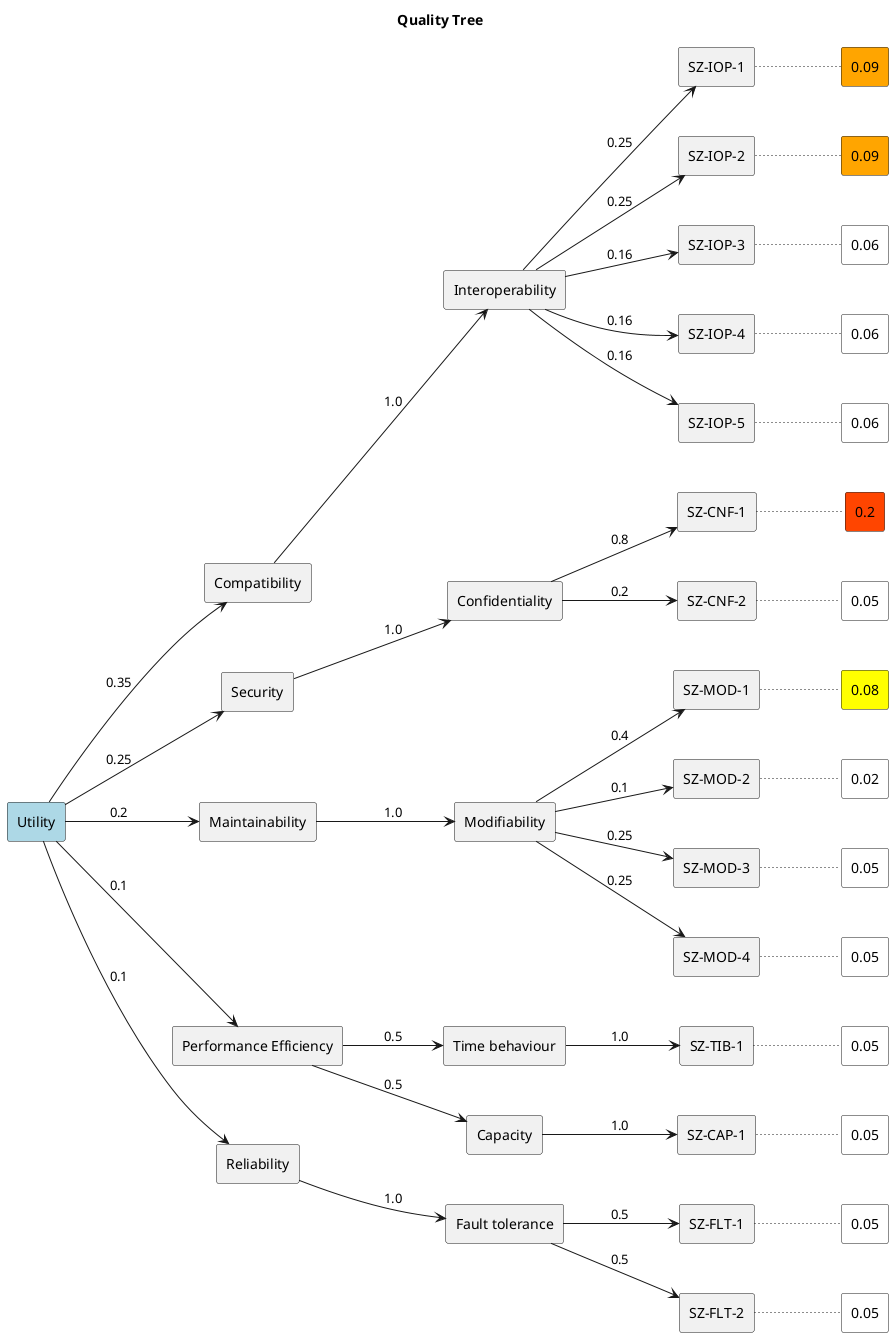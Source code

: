 @startuml Quality Tree
title Quality Tree

left to right direction
skinparam linetype line
skinparam nodesep 50
skinparam ranksep 80

rectangle Utility #LightBlue

rectangle Compatibility
rectangle Interoperability
rectangle "SZ-IOP-1"
rectangle "0.09" as IOP_1_RESULT #Orange
rectangle "SZ-IOP-2"
rectangle "0.09" as IOP_2_RESULT #Orange
rectangle "SZ-IOP-3"
rectangle "0.06" as IOP_3_RESULT #FFFFFF
rectangle "SZ-IOP-4"
rectangle "0.06" as IOP_4_RESULT #FFFFFF
rectangle "SZ-IOP-5"
rectangle "0.06" as IOP_5_RESULT #FFFFFF

rectangle Security
rectangle Confidentiality
rectangle "SZ-CNF-1"
rectangle "0.2" as CNF_1_RESULT #OrangeRed
rectangle "SZ-CNF-2"
rectangle "0.05" as CNF_2_RESULT #FFFFFF

rectangle Maintainability
rectangle Modifiability
rectangle "SZ-MOD-1"
rectangle "0.08" as MOD_1_RESULT #Yellow
rectangle "SZ-MOD-2"
rectangle "0.02" as MOD_2_RESULT #FFFFFF
rectangle "SZ-MOD-3"
rectangle "0.05" as MOD_3_RESULT #FFFFFF
rectangle "SZ-MOD-4"
rectangle "0.05" as MOD_4_RESULT #FFFFFF

rectangle "Performance Efficiency"
rectangle "Time behaviour"
rectangle "SZ-TIB-1"
rectangle "0.05" as TIB_1_RESULT #FFFFFF
rectangle Capacity
rectangle "SZ-CAP-1"
rectangle "0.05" as CAP_1_RESULT #FFFFFF

rectangle Reliability
rectangle "Fault tolerance"
rectangle "SZ-FLT-1"
rectangle "0.05" as FLT_1_RESULT #FFFFFF
rectangle "SZ-FLT-2"
rectangle "0.05" as FLT_2_RESULT #FFFFFF

Utility --> Compatibility : 0.35
Utility --> Security : 0.25
Utility --> Maintainability : 0.2
Utility --> "Performance Efficiency" : 0.1
Utility --> Reliability : 0.1

Compatibility --> Interoperability : 1.0
Interoperability --> "SZ-IOP-1" : 0.25
"SZ-IOP-1" --[dotted] IOP_1_RESULT
Interoperability --> "SZ-IOP-2" : 0.25
"SZ-IOP-2" --[dotted] IOP_2_RESULT
Interoperability --> "SZ-IOP-3" : 0.16
"SZ-IOP-3" --[dotted] IOP_3_RESULT
Interoperability --> "SZ-IOP-4" : 0.16
"SZ-IOP-4" --[dotted] IOP_4_RESULT
Interoperability --> "SZ-IOP-5" : 0.16
"SZ-IOP-5" --[dotted] IOP_5_RESULT

Security --> Confidentiality : 1.0
Confidentiality --> "SZ-CNF-1" : 0.8
"SZ-CNF-1" --[dotted] CNF_1_RESULT
Confidentiality --> "SZ-CNF-2" : 0.2
"SZ-CNF-2" --[dotted] CNF_2_RESULT

Maintainability --> Modifiability : 1.0
Modifiability --> "SZ-MOD-1" : 0.4
"SZ-MOD-1" --[dotted] MOD_1_RESULT
Modifiability --> "SZ-MOD-2" : 0.1
"SZ-MOD-2" --[dotted] MOD_2_RESULT
Modifiability --> "SZ-MOD-3" : 0.25
"SZ-MOD-3" --[dotted] MOD_3_RESULT
Modifiability --> "SZ-MOD-4" : 0.25
"SZ-MOD-4" --[dotted] MOD_4_RESULT

"Performance Efficiency" --> "Time behaviour" : 0.5
"Time behaviour" --> "SZ-TIB-1" : 1.0
"SZ-TIB-1" --[dotted] TIB_1_RESULT
"Performance Efficiency" --> Capacity : 0.5
Capacity --> "SZ-CAP-1" : 1.0
"SZ-CAP-1" --[dotted] CAP_1_RESULT

Reliability --> "Fault tolerance" : 1.0
"Fault tolerance" --> "SZ-FLT-1" : 0.5
"SZ-FLT-1" --[dotted] FLT_1_RESULT
"Fault tolerance" --> "SZ-FLT-2" : 0.5
"SZ-FLT-2" --[dotted] FLT_2_RESULT

@enduml